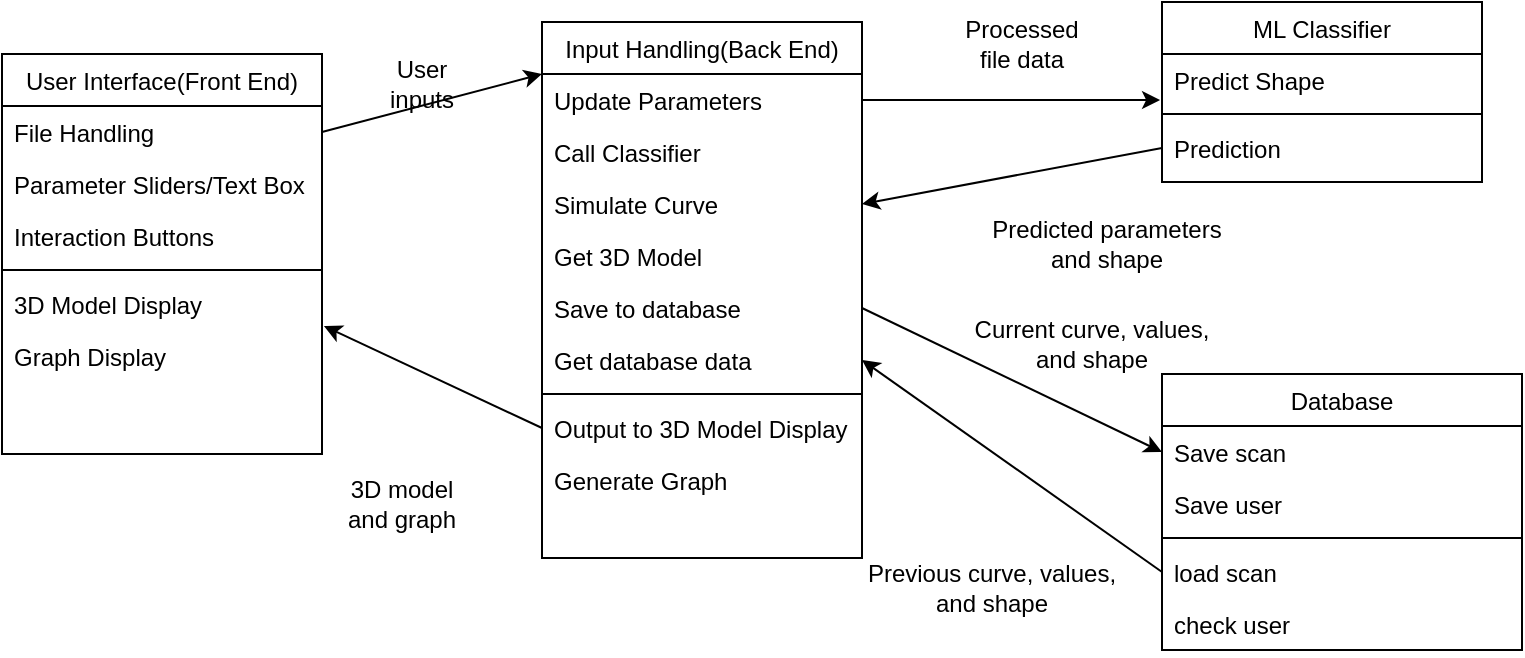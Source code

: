 <mxfile version="26.2.14">
  <diagram id="C5RBs43oDa-KdzZeNtuy" name="Page-1">
    <mxGraphModel dx="1010" dy="672" grid="1" gridSize="10" guides="1" tooltips="1" connect="1" arrows="1" fold="1" page="1" pageScale="1" pageWidth="827" pageHeight="1169" math="0" shadow="0">
      <root>
        <mxCell id="WIyWlLk6GJQsqaUBKTNV-0" />
        <mxCell id="WIyWlLk6GJQsqaUBKTNV-1" parent="WIyWlLk6GJQsqaUBKTNV-0" />
        <mxCell id="V9hAfJ4_hSla3mCCZZbR-0" value="User Interface(Front End)" style="swimlane;fontStyle=0;align=center;verticalAlign=top;childLayout=stackLayout;horizontal=1;startSize=26;horizontalStack=0;resizeParent=1;resizeLast=0;collapsible=1;marginBottom=0;rounded=0;shadow=0;strokeWidth=1;" parent="WIyWlLk6GJQsqaUBKTNV-1" vertex="1">
          <mxGeometry x="60" y="230" width="160" height="200" as="geometry">
            <mxRectangle x="130" y="380" width="160" height="26" as="alternateBounds" />
          </mxGeometry>
        </mxCell>
        <mxCell id="V9hAfJ4_hSla3mCCZZbR-1" value="File Handling" style="text;align=left;verticalAlign=top;spacingLeft=4;spacingRight=4;overflow=hidden;rotatable=0;points=[[0,0.5],[1,0.5]];portConstraint=eastwest;" parent="V9hAfJ4_hSla3mCCZZbR-0" vertex="1">
          <mxGeometry y="26" width="160" height="26" as="geometry" />
        </mxCell>
        <mxCell id="V9hAfJ4_hSla3mCCZZbR-2" value="Parameter Sliders/Text Box" style="text;align=left;verticalAlign=top;spacingLeft=4;spacingRight=4;overflow=hidden;rotatable=0;points=[[0,0.5],[1,0.5]];portConstraint=eastwest;rounded=0;shadow=0;html=0;" parent="V9hAfJ4_hSla3mCCZZbR-0" vertex="1">
          <mxGeometry y="52" width="160" height="26" as="geometry" />
        </mxCell>
        <mxCell id="V9hAfJ4_hSla3mCCZZbR-3" value="Interaction Buttons" style="text;align=left;verticalAlign=top;spacingLeft=4;spacingRight=4;overflow=hidden;rotatable=0;points=[[0,0.5],[1,0.5]];portConstraint=eastwest;rounded=0;shadow=0;html=0;" parent="V9hAfJ4_hSla3mCCZZbR-0" vertex="1">
          <mxGeometry y="78" width="160" height="26" as="geometry" />
        </mxCell>
        <mxCell id="V9hAfJ4_hSla3mCCZZbR-5" value="" style="line;html=1;strokeWidth=1;align=left;verticalAlign=middle;spacingTop=-1;spacingLeft=3;spacingRight=3;rotatable=0;labelPosition=right;points=[];portConstraint=eastwest;" parent="V9hAfJ4_hSla3mCCZZbR-0" vertex="1">
          <mxGeometry y="104" width="160" height="8" as="geometry" />
        </mxCell>
        <mxCell id="V9hAfJ4_hSla3mCCZZbR-6" value="3D Model Display" style="text;align=left;verticalAlign=top;spacingLeft=4;spacingRight=4;overflow=hidden;rotatable=0;points=[[0,0.5],[1,0.5]];portConstraint=eastwest;" parent="V9hAfJ4_hSla3mCCZZbR-0" vertex="1">
          <mxGeometry y="112" width="160" height="26" as="geometry" />
        </mxCell>
        <mxCell id="V9hAfJ4_hSla3mCCZZbR-7" value="Graph Display" style="text;align=left;verticalAlign=top;spacingLeft=4;spacingRight=4;overflow=hidden;rotatable=0;points=[[0,0.5],[1,0.5]];portConstraint=eastwest;" parent="V9hAfJ4_hSla3mCCZZbR-0" vertex="1">
          <mxGeometry y="138" width="160" height="26" as="geometry" />
        </mxCell>
        <mxCell id="V9hAfJ4_hSla3mCCZZbR-8" value="Input Handling(Back End)" style="swimlane;fontStyle=0;align=center;verticalAlign=top;childLayout=stackLayout;horizontal=1;startSize=26;horizontalStack=0;resizeParent=1;resizeLast=0;collapsible=1;marginBottom=0;rounded=0;shadow=0;strokeWidth=1;" parent="WIyWlLk6GJQsqaUBKTNV-1" vertex="1">
          <mxGeometry x="330" y="214" width="160" height="268" as="geometry">
            <mxRectangle x="130" y="380" width="160" height="26" as="alternateBounds" />
          </mxGeometry>
        </mxCell>
        <mxCell id="V9hAfJ4_hSla3mCCZZbR-10" value="Update Parameters" style="text;align=left;verticalAlign=top;spacingLeft=4;spacingRight=4;overflow=hidden;rotatable=0;points=[[0,0.5],[1,0.5]];portConstraint=eastwest;rounded=0;shadow=0;html=0;" parent="V9hAfJ4_hSla3mCCZZbR-8" vertex="1">
          <mxGeometry y="26" width="160" height="26" as="geometry" />
        </mxCell>
        <mxCell id="V9hAfJ4_hSla3mCCZZbR-11" value="Call Classifier" style="text;align=left;verticalAlign=top;spacingLeft=4;spacingRight=4;overflow=hidden;rotatable=0;points=[[0,0.5],[1,0.5]];portConstraint=eastwest;rounded=0;shadow=0;html=0;" parent="V9hAfJ4_hSla3mCCZZbR-8" vertex="1">
          <mxGeometry y="52" width="160" height="26" as="geometry" />
        </mxCell>
        <mxCell id="V9hAfJ4_hSla3mCCZZbR-12" value="Simulate Curve" style="text;align=left;verticalAlign=top;spacingLeft=4;spacingRight=4;overflow=hidden;rotatable=0;points=[[0,0.5],[1,0.5]];portConstraint=eastwest;rounded=0;shadow=0;html=0;" parent="V9hAfJ4_hSla3mCCZZbR-8" vertex="1">
          <mxGeometry y="78" width="160" height="26" as="geometry" />
        </mxCell>
        <mxCell id="V9hAfJ4_hSla3mCCZZbR-13" value="Get 3D Model" style="text;align=left;verticalAlign=top;spacingLeft=4;spacingRight=4;overflow=hidden;rotatable=0;points=[[0,0.5],[1,0.5]];portConstraint=eastwest;rounded=0;shadow=0;html=0;" parent="V9hAfJ4_hSla3mCCZZbR-8" vertex="1">
          <mxGeometry y="104" width="160" height="26" as="geometry" />
        </mxCell>
        <mxCell id="V9hAfJ4_hSla3mCCZZbR-14" value="Save to database" style="text;align=left;verticalAlign=top;spacingLeft=4;spacingRight=4;overflow=hidden;rotatable=0;points=[[0,0.5],[1,0.5]];portConstraint=eastwest;rounded=0;shadow=0;html=0;" parent="V9hAfJ4_hSla3mCCZZbR-8" vertex="1">
          <mxGeometry y="130" width="160" height="26" as="geometry" />
        </mxCell>
        <mxCell id="V9hAfJ4_hSla3mCCZZbR-15" value="Get database data" style="text;align=left;verticalAlign=top;spacingLeft=4;spacingRight=4;overflow=hidden;rotatable=0;points=[[0,0.5],[1,0.5]];portConstraint=eastwest;rounded=0;shadow=0;html=0;" parent="V9hAfJ4_hSla3mCCZZbR-8" vertex="1">
          <mxGeometry y="156" width="160" height="26" as="geometry" />
        </mxCell>
        <mxCell id="V9hAfJ4_hSla3mCCZZbR-16" value="" style="line;html=1;strokeWidth=1;align=left;verticalAlign=middle;spacingTop=-1;spacingLeft=3;spacingRight=3;rotatable=0;labelPosition=right;points=[];portConstraint=eastwest;" parent="V9hAfJ4_hSla3mCCZZbR-8" vertex="1">
          <mxGeometry y="182" width="160" height="8" as="geometry" />
        </mxCell>
        <mxCell id="V9hAfJ4_hSla3mCCZZbR-17" value="Output to 3D Model Display" style="text;align=left;verticalAlign=top;spacingLeft=4;spacingRight=4;overflow=hidden;rotatable=0;points=[[0,0.5],[1,0.5]];portConstraint=eastwest;rounded=0;shadow=0;html=0;" parent="V9hAfJ4_hSla3mCCZZbR-8" vertex="1">
          <mxGeometry y="190" width="160" height="26" as="geometry" />
        </mxCell>
        <mxCell id="V9hAfJ4_hSla3mCCZZbR-18" value="Generate Graph" style="text;align=left;verticalAlign=top;spacingLeft=4;spacingRight=4;overflow=hidden;rotatable=0;points=[[0,0.5],[1,0.5]];portConstraint=eastwest;rounded=0;shadow=0;html=0;" parent="V9hAfJ4_hSla3mCCZZbR-8" vertex="1">
          <mxGeometry y="216" width="160" height="26" as="geometry" />
        </mxCell>
        <mxCell id="V9hAfJ4_hSla3mCCZZbR-19" value="ML Classifier" style="swimlane;fontStyle=0;align=center;verticalAlign=top;childLayout=stackLayout;horizontal=1;startSize=26;horizontalStack=0;resizeParent=1;resizeLast=0;collapsible=1;marginBottom=0;rounded=0;shadow=0;strokeWidth=1;" parent="WIyWlLk6GJQsqaUBKTNV-1" vertex="1">
          <mxGeometry x="640" y="204" width="160" height="90" as="geometry">
            <mxRectangle x="130" y="380" width="160" height="26" as="alternateBounds" />
          </mxGeometry>
        </mxCell>
        <mxCell id="V9hAfJ4_hSla3mCCZZbR-20" value="Predict Shape" style="text;align=left;verticalAlign=top;spacingLeft=4;spacingRight=4;overflow=hidden;rotatable=0;points=[[0,0.5],[1,0.5]];portConstraint=eastwest;" parent="V9hAfJ4_hSla3mCCZZbR-19" vertex="1">
          <mxGeometry y="26" width="160" height="26" as="geometry" />
        </mxCell>
        <mxCell id="V9hAfJ4_hSla3mCCZZbR-21" value="" style="line;html=1;strokeWidth=1;align=left;verticalAlign=middle;spacingTop=-1;spacingLeft=3;spacingRight=3;rotatable=0;labelPosition=right;points=[];portConstraint=eastwest;" parent="V9hAfJ4_hSla3mCCZZbR-19" vertex="1">
          <mxGeometry y="52" width="160" height="8" as="geometry" />
        </mxCell>
        <mxCell id="V9hAfJ4_hSla3mCCZZbR-22" value="Prediction" style="text;align=left;verticalAlign=top;spacingLeft=4;spacingRight=4;overflow=hidden;rotatable=0;points=[[0,0.5],[1,0.5]];portConstraint=eastwest;" parent="V9hAfJ4_hSla3mCCZZbR-19" vertex="1">
          <mxGeometry y="60" width="160" height="26" as="geometry" />
        </mxCell>
        <mxCell id="V9hAfJ4_hSla3mCCZZbR-23" value="Database" style="swimlane;fontStyle=0;align=center;verticalAlign=top;childLayout=stackLayout;horizontal=1;startSize=26;horizontalStack=0;resizeParent=1;resizeLast=0;collapsible=1;marginBottom=0;rounded=0;shadow=0;strokeWidth=1;" parent="WIyWlLk6GJQsqaUBKTNV-1" vertex="1">
          <mxGeometry x="640" y="390" width="180" height="138" as="geometry">
            <mxRectangle x="130" y="380" width="160" height="26" as="alternateBounds" />
          </mxGeometry>
        </mxCell>
        <mxCell id="V9hAfJ4_hSla3mCCZZbR-24" value="Save scan" style="text;align=left;verticalAlign=top;spacingLeft=4;spacingRight=4;overflow=hidden;rotatable=0;points=[[0,0.5],[1,0.5]];portConstraint=eastwest;rounded=0;shadow=0;html=0;" parent="V9hAfJ4_hSla3mCCZZbR-23" vertex="1">
          <mxGeometry y="26" width="180" height="26" as="geometry" />
        </mxCell>
        <mxCell id="OSoiqimjlIxGaLDShl8j-1" value="Save user" style="text;align=left;verticalAlign=top;spacingLeft=4;spacingRight=4;overflow=hidden;rotatable=0;points=[[0,0.5],[1,0.5]];portConstraint=eastwest;rounded=0;shadow=0;html=0;" vertex="1" parent="V9hAfJ4_hSla3mCCZZbR-23">
          <mxGeometry y="52" width="180" height="26" as="geometry" />
        </mxCell>
        <mxCell id="V9hAfJ4_hSla3mCCZZbR-26" value="" style="line;html=1;strokeWidth=1;align=left;verticalAlign=middle;spacingTop=-1;spacingLeft=3;spacingRight=3;rotatable=0;labelPosition=right;points=[];portConstraint=eastwest;" parent="V9hAfJ4_hSla3mCCZZbR-23" vertex="1">
          <mxGeometry y="78" width="180" height="8" as="geometry" />
        </mxCell>
        <mxCell id="V9hAfJ4_hSla3mCCZZbR-27" value="load scan" style="text;align=left;verticalAlign=top;spacingLeft=4;spacingRight=4;overflow=hidden;rotatable=0;points=[[0,0.5],[1,0.5]];portConstraint=eastwest;rounded=0;shadow=0;html=0;" parent="V9hAfJ4_hSla3mCCZZbR-23" vertex="1">
          <mxGeometry y="86" width="180" height="26" as="geometry" />
        </mxCell>
        <mxCell id="OSoiqimjlIxGaLDShl8j-3" value="check user" style="text;align=left;verticalAlign=top;spacingLeft=4;spacingRight=4;overflow=hidden;rotatable=0;points=[[0,0.5],[1,0.5]];portConstraint=eastwest;rounded=0;shadow=0;html=0;" vertex="1" parent="V9hAfJ4_hSla3mCCZZbR-23">
          <mxGeometry y="112" width="180" height="26" as="geometry" />
        </mxCell>
        <mxCell id="V9hAfJ4_hSla3mCCZZbR-28" value="" style="endArrow=classic;html=1;rounded=0;exitX=1;exitY=0.5;exitDx=0;exitDy=0;entryX=0;entryY=0;entryDx=0;entryDy=0;entryPerimeter=0;" parent="WIyWlLk6GJQsqaUBKTNV-1" source="V9hAfJ4_hSla3mCCZZbR-1" target="V9hAfJ4_hSla3mCCZZbR-10" edge="1">
          <mxGeometry width="50" height="50" relative="1" as="geometry">
            <mxPoint x="390" y="520" as="sourcePoint" />
            <mxPoint x="440" y="470" as="targetPoint" />
          </mxGeometry>
        </mxCell>
        <mxCell id="V9hAfJ4_hSla3mCCZZbR-29" value="User inputs" style="text;html=1;align=center;verticalAlign=middle;whiteSpace=wrap;rounded=0;" parent="WIyWlLk6GJQsqaUBKTNV-1" vertex="1">
          <mxGeometry x="240" y="230" width="60" height="30" as="geometry" />
        </mxCell>
        <mxCell id="V9hAfJ4_hSla3mCCZZbR-30" value="" style="endArrow=classic;html=1;rounded=0;exitX=0;exitY=0.5;exitDx=0;exitDy=0;entryX=1.006;entryY=0.923;entryDx=0;entryDy=0;entryPerimeter=0;" parent="WIyWlLk6GJQsqaUBKTNV-1" source="V9hAfJ4_hSla3mCCZZbR-17" target="V9hAfJ4_hSla3mCCZZbR-6" edge="1">
          <mxGeometry width="50" height="50" relative="1" as="geometry">
            <mxPoint x="320" y="410" as="sourcePoint" />
            <mxPoint x="220" y="398" as="targetPoint" />
          </mxGeometry>
        </mxCell>
        <mxCell id="V9hAfJ4_hSla3mCCZZbR-31" value="3D model&lt;br&gt;and graph" style="text;html=1;align=center;verticalAlign=middle;whiteSpace=wrap;rounded=0;" parent="WIyWlLk6GJQsqaUBKTNV-1" vertex="1">
          <mxGeometry x="230" y="440" width="60" height="30" as="geometry" />
        </mxCell>
        <mxCell id="V9hAfJ4_hSla3mCCZZbR-32" value="" style="endArrow=classic;html=1;rounded=0;exitX=1;exitY=0.5;exitDx=0;exitDy=0;entryX=-0.006;entryY=0.885;entryDx=0;entryDy=0;entryPerimeter=0;" parent="WIyWlLk6GJQsqaUBKTNV-1" target="V9hAfJ4_hSla3mCCZZbR-20" edge="1">
          <mxGeometry width="50" height="50" relative="1" as="geometry">
            <mxPoint x="490" y="253" as="sourcePoint" />
            <mxPoint x="598" y="264" as="targetPoint" />
          </mxGeometry>
        </mxCell>
        <mxCell id="V9hAfJ4_hSla3mCCZZbR-33" value="Processed file data" style="text;html=1;align=center;verticalAlign=middle;whiteSpace=wrap;rounded=0;" parent="WIyWlLk6GJQsqaUBKTNV-1" vertex="1">
          <mxGeometry x="540" y="210" width="60" height="30" as="geometry" />
        </mxCell>
        <mxCell id="V9hAfJ4_hSla3mCCZZbR-34" value="" style="endArrow=classic;html=1;rounded=0;exitX=0;exitY=0.5;exitDx=0;exitDy=0;entryX=1;entryY=0.5;entryDx=0;entryDy=0;" parent="WIyWlLk6GJQsqaUBKTNV-1" source="V9hAfJ4_hSla3mCCZZbR-22" target="V9hAfJ4_hSla3mCCZZbR-12" edge="1">
          <mxGeometry width="50" height="50" relative="1" as="geometry">
            <mxPoint x="530" y="310" as="sourcePoint" />
            <mxPoint x="540" y="330" as="targetPoint" />
          </mxGeometry>
        </mxCell>
        <mxCell id="V9hAfJ4_hSla3mCCZZbR-35" value="Predicted parameters and shape" style="text;html=1;align=center;verticalAlign=middle;whiteSpace=wrap;rounded=0;" parent="WIyWlLk6GJQsqaUBKTNV-1" vertex="1">
          <mxGeometry x="550" y="310" width="125" height="30" as="geometry" />
        </mxCell>
        <mxCell id="V9hAfJ4_hSla3mCCZZbR-36" value="" style="endArrow=classic;html=1;rounded=0;exitX=1;exitY=0.5;exitDx=0;exitDy=0;entryX=0;entryY=0.5;entryDx=0;entryDy=0;" parent="WIyWlLk6GJQsqaUBKTNV-1" source="V9hAfJ4_hSla3mCCZZbR-14" target="V9hAfJ4_hSla3mCCZZbR-24" edge="1">
          <mxGeometry width="50" height="50" relative="1" as="geometry">
            <mxPoint x="390" y="520" as="sourcePoint" />
            <mxPoint x="640" y="357" as="targetPoint" />
          </mxGeometry>
        </mxCell>
        <mxCell id="V9hAfJ4_hSla3mCCZZbR-37" value="Current curve, values, and shape" style="text;html=1;align=center;verticalAlign=middle;whiteSpace=wrap;rounded=0;" parent="WIyWlLk6GJQsqaUBKTNV-1" vertex="1">
          <mxGeometry x="540" y="360" width="130" height="30" as="geometry" />
        </mxCell>
        <mxCell id="V9hAfJ4_hSla3mCCZZbR-38" value="" style="endArrow=classic;html=1;rounded=0;entryX=1;entryY=0.5;entryDx=0;entryDy=0;exitX=0;exitY=0.5;exitDx=0;exitDy=0;" parent="WIyWlLk6GJQsqaUBKTNV-1" source="V9hAfJ4_hSla3mCCZZbR-27" target="V9hAfJ4_hSla3mCCZZbR-15" edge="1">
          <mxGeometry width="50" height="50" relative="1" as="geometry">
            <mxPoint x="590" y="469" as="sourcePoint" />
            <mxPoint x="740" y="469" as="targetPoint" />
          </mxGeometry>
        </mxCell>
        <mxCell id="V9hAfJ4_hSla3mCCZZbR-39" value="Previous curve, values, and shape" style="text;html=1;align=center;verticalAlign=middle;whiteSpace=wrap;rounded=0;" parent="WIyWlLk6GJQsqaUBKTNV-1" vertex="1">
          <mxGeometry x="490" y="482" width="130" height="30" as="geometry" />
        </mxCell>
      </root>
    </mxGraphModel>
  </diagram>
</mxfile>
